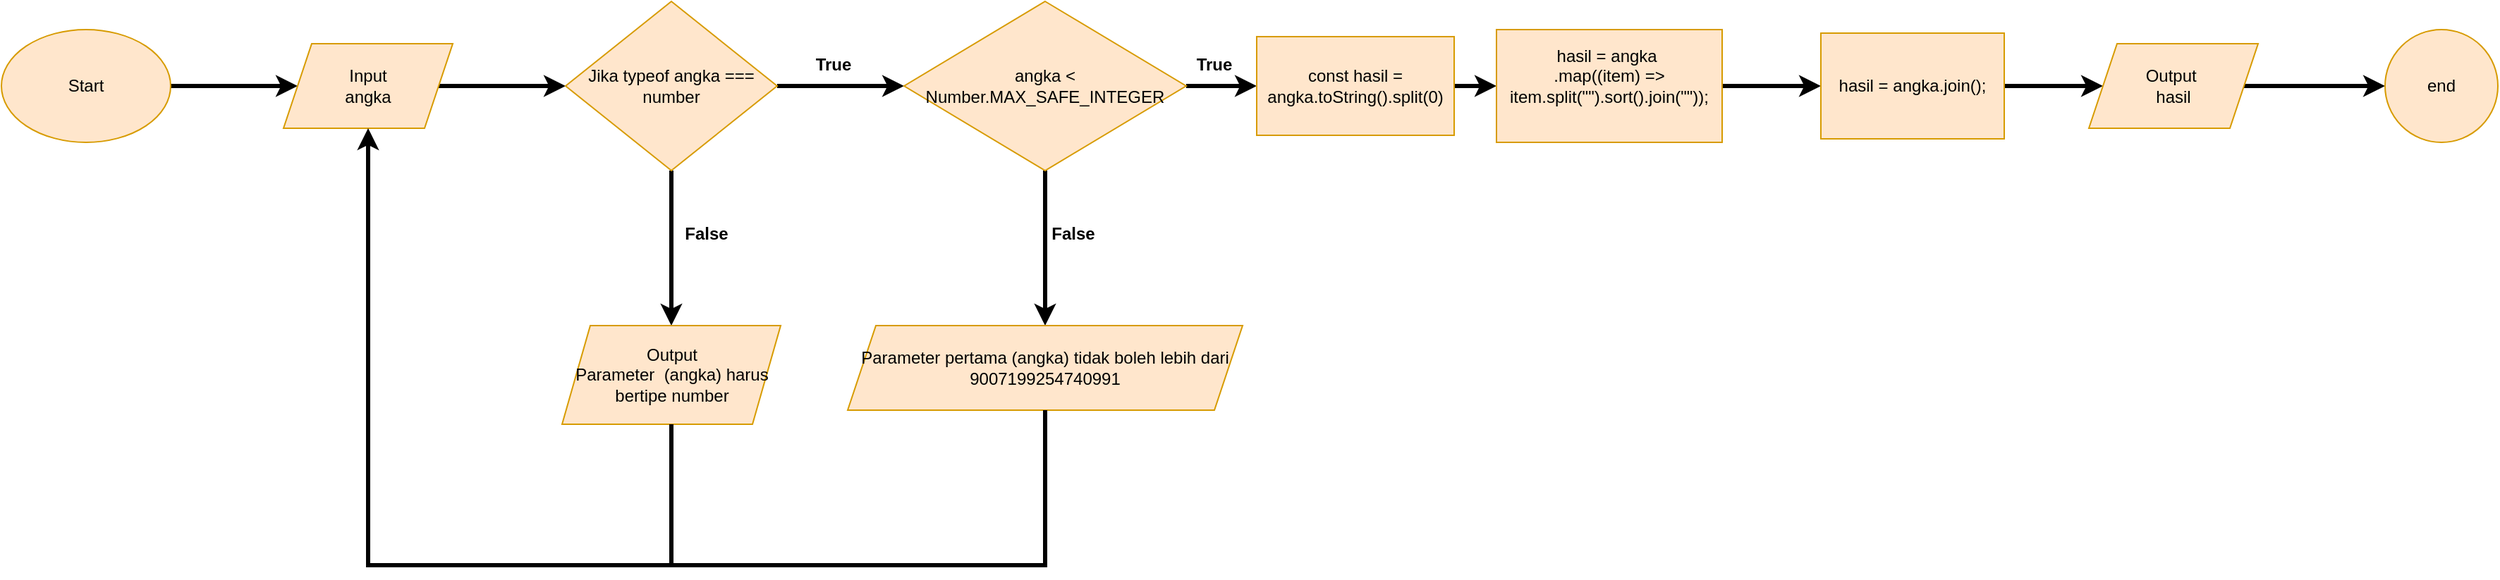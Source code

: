 <mxfile version="21.2.6" type="google">
  <diagram id="C5RBs43oDa-KdzZeNtuy" name="Page-1">
    <mxGraphModel grid="1" page="1" gridSize="10" guides="1" tooltips="1" connect="1" arrows="1" fold="1" pageScale="1" pageWidth="1100" pageHeight="600" math="0" shadow="0">
      <root>
        <mxCell id="WIyWlLk6GJQsqaUBKTNV-0" />
        <mxCell id="WIyWlLk6GJQsqaUBKTNV-1" parent="WIyWlLk6GJQsqaUBKTNV-0" />
        <mxCell id="NYwsJ8CKdofHsmyWGumM-2" value="" style="edgeStyle=orthogonalEdgeStyle;rounded=0;orthogonalLoop=1;jettySize=auto;html=1;strokeColor=#000000;strokeWidth=3;" edge="1" parent="WIyWlLk6GJQsqaUBKTNV-1" source="NYwsJ8CKdofHsmyWGumM-0" target="NYwsJ8CKdofHsmyWGumM-1">
          <mxGeometry relative="1" as="geometry" />
        </mxCell>
        <mxCell id="NYwsJ8CKdofHsmyWGumM-0" value="Start" style="ellipse;whiteSpace=wrap;html=1;fillColor=#ffe6cc;strokeColor=#d79b00;" vertex="1" parent="WIyWlLk6GJQsqaUBKTNV-1">
          <mxGeometry x="30" y="220" width="120" height="80" as="geometry" />
        </mxCell>
        <mxCell id="NYwsJ8CKdofHsmyWGumM-4" value="" style="edgeStyle=orthogonalEdgeStyle;rounded=0;orthogonalLoop=1;jettySize=auto;html=1;strokeColor=#000000;strokeWidth=3;" edge="1" parent="WIyWlLk6GJQsqaUBKTNV-1" source="NYwsJ8CKdofHsmyWGumM-1" target="NYwsJ8CKdofHsmyWGumM-3">
          <mxGeometry relative="1" as="geometry" />
        </mxCell>
        <mxCell id="NYwsJ8CKdofHsmyWGumM-1" value="Input&lt;br&gt;angka" style="shape=parallelogram;perimeter=parallelogramPerimeter;whiteSpace=wrap;html=1;fixedSize=1;fillColor=#ffe6cc;strokeColor=#d79b00;" vertex="1" parent="WIyWlLk6GJQsqaUBKTNV-1">
          <mxGeometry x="230" y="230" width="120" height="60" as="geometry" />
        </mxCell>
        <mxCell id="NYwsJ8CKdofHsmyWGumM-6" value="" style="edgeStyle=orthogonalEdgeStyle;rounded=0;orthogonalLoop=1;jettySize=auto;html=1;strokeColor=#000000;strokeWidth=3;" edge="1" parent="WIyWlLk6GJQsqaUBKTNV-1" source="NYwsJ8CKdofHsmyWGumM-3" target="NYwsJ8CKdofHsmyWGumM-5">
          <mxGeometry relative="1" as="geometry" />
        </mxCell>
        <mxCell id="NYwsJ8CKdofHsmyWGumM-10" value="" style="edgeStyle=orthogonalEdgeStyle;rounded=0;orthogonalLoop=1;jettySize=auto;html=1;strokeColor=#000000;strokeWidth=3;" edge="1" parent="WIyWlLk6GJQsqaUBKTNV-1" source="NYwsJ8CKdofHsmyWGumM-3" target="NYwsJ8CKdofHsmyWGumM-9">
          <mxGeometry relative="1" as="geometry" />
        </mxCell>
        <mxCell id="NYwsJ8CKdofHsmyWGumM-3" value="Jika typeof angka === number" style="rhombus;whiteSpace=wrap;html=1;fillColor=#ffe6cc;strokeColor=#d79b00;" vertex="1" parent="WIyWlLk6GJQsqaUBKTNV-1">
          <mxGeometry x="430" y="200" width="150" height="120" as="geometry" />
        </mxCell>
        <mxCell id="NYwsJ8CKdofHsmyWGumM-8" value="" style="edgeStyle=orthogonalEdgeStyle;rounded=0;orthogonalLoop=1;jettySize=auto;html=1;strokeColor=#000000;strokeWidth=3;" edge="1" parent="WIyWlLk6GJQsqaUBKTNV-1" source="NYwsJ8CKdofHsmyWGumM-5" target="NYwsJ8CKdofHsmyWGumM-7">
          <mxGeometry relative="1" as="geometry" />
        </mxCell>
        <mxCell id="NYwsJ8CKdofHsmyWGumM-12" value="" style="edgeStyle=orthogonalEdgeStyle;rounded=0;orthogonalLoop=1;jettySize=auto;html=1;strokeColor=#000000;strokeWidth=3;" edge="1" parent="WIyWlLk6GJQsqaUBKTNV-1" source="NYwsJ8CKdofHsmyWGumM-5" target="NYwsJ8CKdofHsmyWGumM-11">
          <mxGeometry relative="1" as="geometry" />
        </mxCell>
        <mxCell id="NYwsJ8CKdofHsmyWGumM-5" value="angka &amp;lt; Number.MAX_SAFE_INTEGER" style="rhombus;whiteSpace=wrap;html=1;fillColor=#ffe6cc;strokeColor=#d79b00;" vertex="1" parent="WIyWlLk6GJQsqaUBKTNV-1">
          <mxGeometry x="670" y="200" width="200" height="120" as="geometry" />
        </mxCell>
        <mxCell id="NYwsJ8CKdofHsmyWGumM-17" style="edgeStyle=orthogonalEdgeStyle;rounded=0;orthogonalLoop=1;jettySize=auto;html=1;exitX=1;exitY=0.5;exitDx=0;exitDy=0;strokeColor=#000000;strokeWidth=3;" edge="1" parent="WIyWlLk6GJQsqaUBKTNV-1" source="NYwsJ8CKdofHsmyWGumM-7">
          <mxGeometry relative="1" as="geometry">
            <mxPoint x="1090" y="260" as="targetPoint" />
            <Array as="points">
              <mxPoint x="1090" y="260" />
              <mxPoint x="1090" y="260" />
            </Array>
          </mxGeometry>
        </mxCell>
        <mxCell id="NYwsJ8CKdofHsmyWGumM-7" value="const hasil = angka.toString().split(0)" style="whiteSpace=wrap;html=1;fillColor=#ffe6cc;strokeColor=#d79b00;" vertex="1" parent="WIyWlLk6GJQsqaUBKTNV-1">
          <mxGeometry x="920" y="225" width="140" height="70" as="geometry" />
        </mxCell>
        <mxCell id="NYwsJ8CKdofHsmyWGumM-9" value="Output&lt;br&gt;Parameter&amp;nbsp; (angka) harus bertipe number" style="shape=parallelogram;perimeter=parallelogramPerimeter;whiteSpace=wrap;html=1;fixedSize=1;fillColor=#ffe6cc;strokeColor=#d79b00;" vertex="1" parent="WIyWlLk6GJQsqaUBKTNV-1">
          <mxGeometry x="427.5" y="430" width="155" height="70" as="geometry" />
        </mxCell>
        <mxCell id="NYwsJ8CKdofHsmyWGumM-11" value="Parameter pertama (angka) tidak boleh lebih dari 9007199254740991" style="shape=parallelogram;perimeter=parallelogramPerimeter;whiteSpace=wrap;html=1;fixedSize=1;fillColor=#ffe6cc;strokeColor=#d79b00;" vertex="1" parent="WIyWlLk6GJQsqaUBKTNV-1">
          <mxGeometry x="630" y="430" width="280" height="60" as="geometry" />
        </mxCell>
        <mxCell id="NYwsJ8CKdofHsmyWGumM-14" value="" style="endArrow=classic;html=1;rounded=0;exitX=0.5;exitY=1;exitDx=0;exitDy=0;strokeColor=#000000;strokeWidth=3;entryX=0.5;entryY=1;entryDx=0;entryDy=0;" edge="1" parent="WIyWlLk6GJQsqaUBKTNV-1" source="NYwsJ8CKdofHsmyWGumM-9" target="NYwsJ8CKdofHsmyWGumM-1">
          <mxGeometry width="50" height="50" relative="1" as="geometry">
            <mxPoint x="480" y="600" as="sourcePoint" />
            <mxPoint x="80" y="600" as="targetPoint" />
            <Array as="points">
              <mxPoint x="505" y="600" />
              <mxPoint x="290" y="600" />
            </Array>
          </mxGeometry>
        </mxCell>
        <mxCell id="NYwsJ8CKdofHsmyWGumM-19" value="&lt;b&gt;True&lt;/b&gt;" style="text;html=1;strokeColor=none;fillColor=none;align=center;verticalAlign=middle;whiteSpace=wrap;rounded=0;" vertex="1" parent="WIyWlLk6GJQsqaUBKTNV-1">
          <mxGeometry x="860" y="230" width="60" height="30" as="geometry" />
        </mxCell>
        <mxCell id="NYwsJ8CKdofHsmyWGumM-22" value="&lt;b&gt;True&lt;/b&gt;" style="text;html=1;strokeColor=none;fillColor=none;align=center;verticalAlign=middle;whiteSpace=wrap;rounded=0;" vertex="1" parent="WIyWlLk6GJQsqaUBKTNV-1">
          <mxGeometry x="590" y="230" width="60" height="30" as="geometry" />
        </mxCell>
        <mxCell id="NYwsJ8CKdofHsmyWGumM-23" value="&lt;b&gt;False&lt;/b&gt;" style="text;html=1;strokeColor=none;fillColor=none;align=center;verticalAlign=middle;whiteSpace=wrap;rounded=0;" vertex="1" parent="WIyWlLk6GJQsqaUBKTNV-1">
          <mxGeometry x="500" y="350" width="60" height="30" as="geometry" />
        </mxCell>
        <mxCell id="NYwsJ8CKdofHsmyWGumM-24" value="&lt;b&gt;False&lt;/b&gt;" style="text;html=1;strokeColor=none;fillColor=none;align=center;verticalAlign=middle;whiteSpace=wrap;rounded=0;" vertex="1" parent="WIyWlLk6GJQsqaUBKTNV-1">
          <mxGeometry x="760" y="350" width="60" height="30" as="geometry" />
        </mxCell>
        <mxCell id="-GpP-5Mx9IGncNdej844-0" value="" style="edgeStyle=orthogonalEdgeStyle;rounded=0;orthogonalLoop=1;jettySize=auto;html=1;strokeColor=#000000;strokeWidth=3;" edge="1" parent="WIyWlLk6GJQsqaUBKTNV-1" source="-GpP-5Mx9IGncNdej844-1" target="-GpP-5Mx9IGncNdej844-3">
          <mxGeometry relative="1" as="geometry" />
        </mxCell>
        <mxCell id="-GpP-5Mx9IGncNdej844-1" value="hasil = angka&amp;nbsp;&lt;br&gt;&lt;div&gt;.map((item) =&amp;gt; item.split(&quot;&quot;).sort().join(&quot;&quot;));&lt;/div&gt;&lt;div&gt;&amp;nbsp; &amp;nbsp; &amp;nbsp; &amp;nbsp;&amp;nbsp;&lt;/div&gt;" style="rounded=0;whiteSpace=wrap;html=1;fillColor=#ffe6cc;strokeColor=#d79b00;" vertex="1" parent="WIyWlLk6GJQsqaUBKTNV-1">
          <mxGeometry x="1090" y="220" width="160" height="80" as="geometry" />
        </mxCell>
        <mxCell id="-GpP-5Mx9IGncNdej844-2" value="" style="edgeStyle=orthogonalEdgeStyle;rounded=0;orthogonalLoop=1;jettySize=auto;html=1;strokeColor=#000000;strokeWidth=3;" edge="1" parent="WIyWlLk6GJQsqaUBKTNV-1" source="-GpP-5Mx9IGncNdej844-3" target="-GpP-5Mx9IGncNdej844-5">
          <mxGeometry relative="1" as="geometry" />
        </mxCell>
        <mxCell id="-GpP-5Mx9IGncNdej844-3" value="hasil = angka.join();" style="whiteSpace=wrap;html=1;fillColor=#ffe6cc;strokeColor=#d79b00;rounded=0;" vertex="1" parent="WIyWlLk6GJQsqaUBKTNV-1">
          <mxGeometry x="1320" y="222.5" width="130" height="75" as="geometry" />
        </mxCell>
        <mxCell id="-GpP-5Mx9IGncNdej844-4" value="" style="edgeStyle=orthogonalEdgeStyle;rounded=0;orthogonalLoop=1;jettySize=auto;html=1;strokeColor=#000000;strokeWidth=3;" edge="1" parent="WIyWlLk6GJQsqaUBKTNV-1" source="-GpP-5Mx9IGncNdej844-5" target="-GpP-5Mx9IGncNdej844-6">
          <mxGeometry relative="1" as="geometry" />
        </mxCell>
        <mxCell id="-GpP-5Mx9IGncNdej844-5" value="Output&amp;nbsp;&lt;br&gt;hasil" style="shape=parallelogram;perimeter=parallelogramPerimeter;whiteSpace=wrap;html=1;fixedSize=1;fillColor=#ffe6cc;strokeColor=#d79b00;rounded=0;" vertex="1" parent="WIyWlLk6GJQsqaUBKTNV-1">
          <mxGeometry x="1510" y="230" width="120" height="60" as="geometry" />
        </mxCell>
        <mxCell id="-GpP-5Mx9IGncNdej844-6" value="end" style="ellipse;whiteSpace=wrap;html=1;fillColor=#ffe6cc;strokeColor=#d79b00;rounded=0;" vertex="1" parent="WIyWlLk6GJQsqaUBKTNV-1">
          <mxGeometry x="1720" y="220" width="80" height="80" as="geometry" />
        </mxCell>
        <mxCell id="-GpP-5Mx9IGncNdej844-11" value="" style="endArrow=none;html=1;rounded=0;entryX=0.5;entryY=1;entryDx=0;entryDy=0;strokeWidth=3;" edge="1" parent="WIyWlLk6GJQsqaUBKTNV-1" target="NYwsJ8CKdofHsmyWGumM-11">
          <mxGeometry width="50" height="50" relative="1" as="geometry">
            <mxPoint x="500" y="600" as="sourcePoint" />
            <mxPoint x="795" y="510" as="targetPoint" />
            <Array as="points">
              <mxPoint x="770" y="600" />
            </Array>
          </mxGeometry>
        </mxCell>
      </root>
    </mxGraphModel>
  </diagram>
</mxfile>
